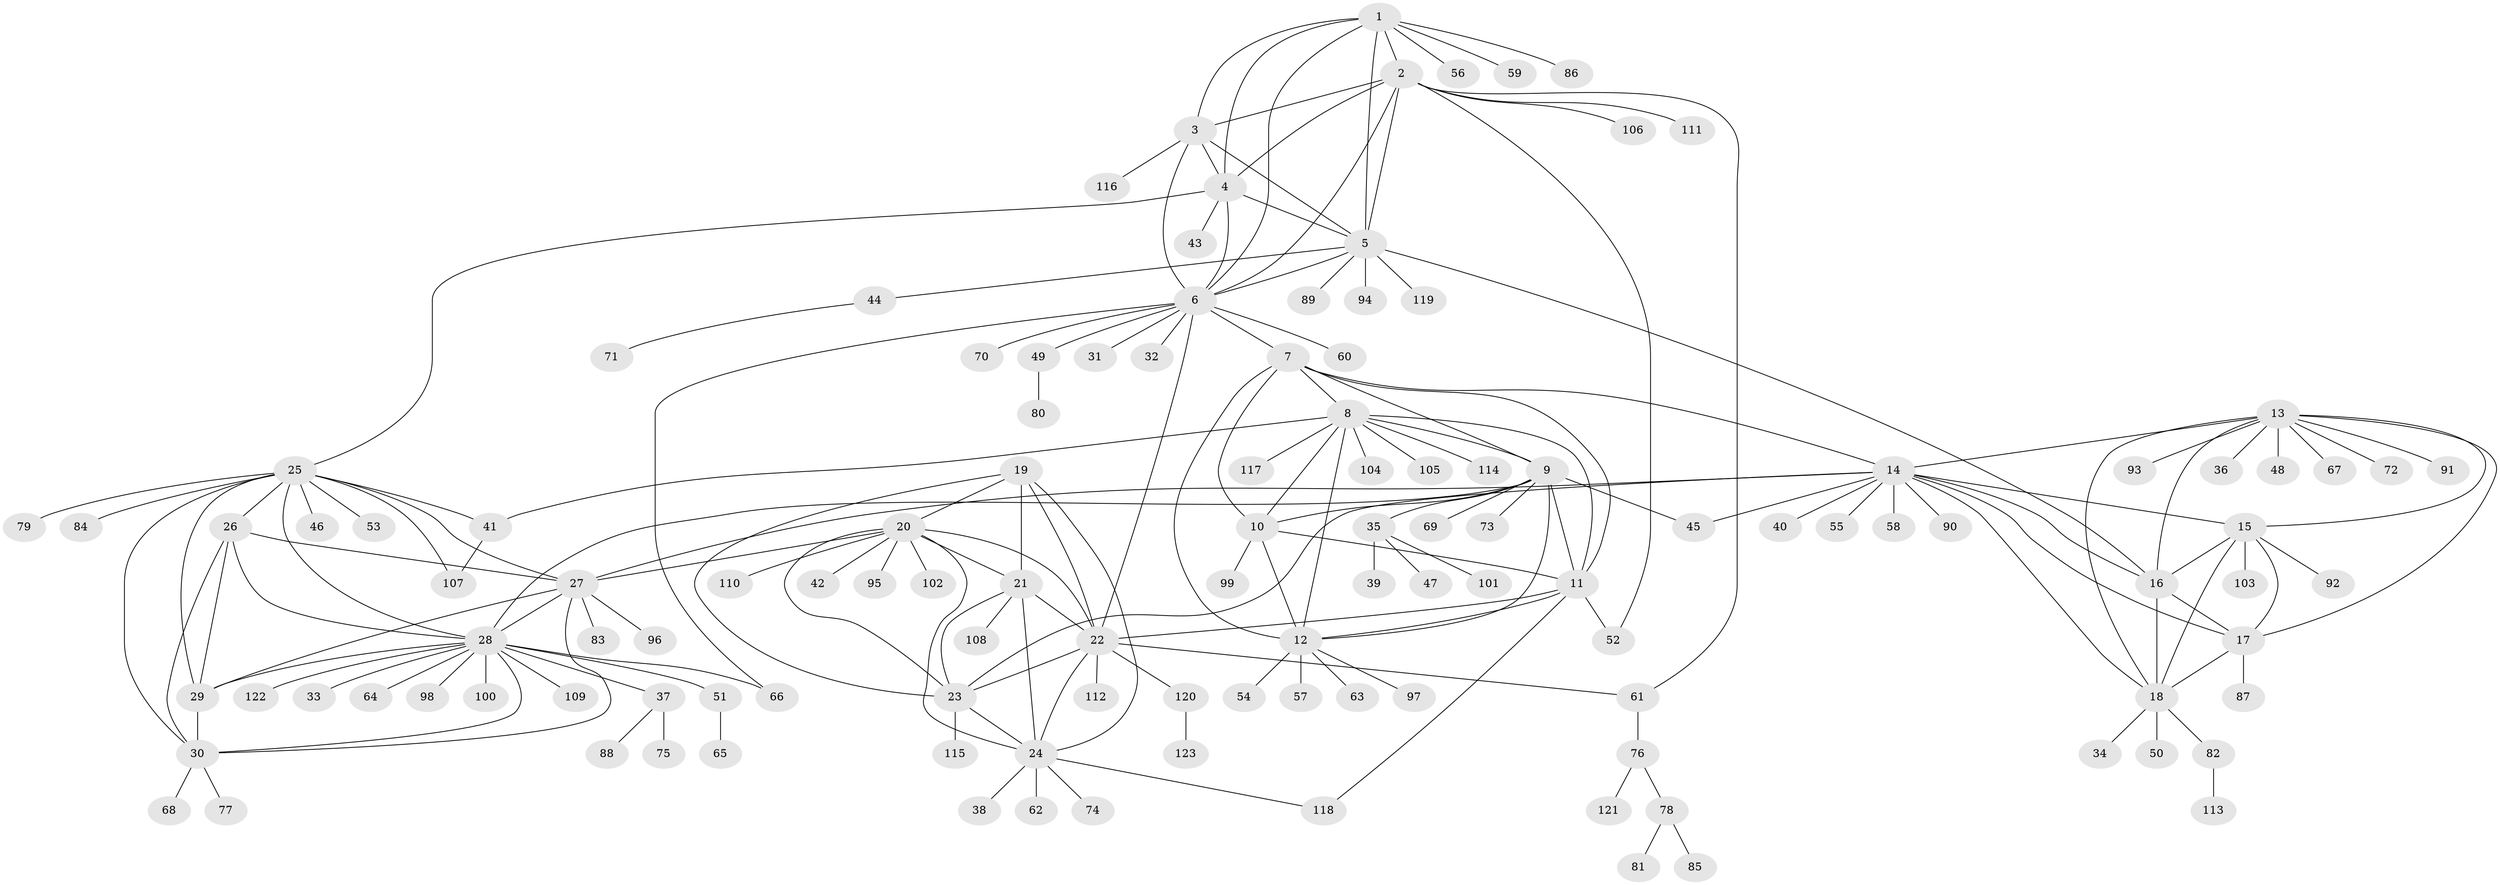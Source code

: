 // coarse degree distribution, {11: 0.013513513513513514, 1: 0.581081081081081, 3: 0.04054054054054054, 8: 0.04054054054054054, 2: 0.0945945945945946, 5: 0.04054054054054054, 7: 0.04054054054054054, 9: 0.013513513513513514, 4: 0.05405405405405406, 10: 0.02702702702702703, 6: 0.04054054054054054, 12: 0.013513513513513514}
// Generated by graph-tools (version 1.1) at 2025/37/03/04/25 23:37:43]
// undirected, 123 vertices, 185 edges
graph export_dot {
  node [color=gray90,style=filled];
  1;
  2;
  3;
  4;
  5;
  6;
  7;
  8;
  9;
  10;
  11;
  12;
  13;
  14;
  15;
  16;
  17;
  18;
  19;
  20;
  21;
  22;
  23;
  24;
  25;
  26;
  27;
  28;
  29;
  30;
  31;
  32;
  33;
  34;
  35;
  36;
  37;
  38;
  39;
  40;
  41;
  42;
  43;
  44;
  45;
  46;
  47;
  48;
  49;
  50;
  51;
  52;
  53;
  54;
  55;
  56;
  57;
  58;
  59;
  60;
  61;
  62;
  63;
  64;
  65;
  66;
  67;
  68;
  69;
  70;
  71;
  72;
  73;
  74;
  75;
  76;
  77;
  78;
  79;
  80;
  81;
  82;
  83;
  84;
  85;
  86;
  87;
  88;
  89;
  90;
  91;
  92;
  93;
  94;
  95;
  96;
  97;
  98;
  99;
  100;
  101;
  102;
  103;
  104;
  105;
  106;
  107;
  108;
  109;
  110;
  111;
  112;
  113;
  114;
  115;
  116;
  117;
  118;
  119;
  120;
  121;
  122;
  123;
  1 -- 2;
  1 -- 3;
  1 -- 4;
  1 -- 5;
  1 -- 6;
  1 -- 56;
  1 -- 59;
  1 -- 86;
  2 -- 3;
  2 -- 4;
  2 -- 5;
  2 -- 6;
  2 -- 52;
  2 -- 61;
  2 -- 106;
  2 -- 111;
  3 -- 4;
  3 -- 5;
  3 -- 6;
  3 -- 116;
  4 -- 5;
  4 -- 6;
  4 -- 25;
  4 -- 43;
  5 -- 6;
  5 -- 16;
  5 -- 44;
  5 -- 89;
  5 -- 94;
  5 -- 119;
  6 -- 7;
  6 -- 22;
  6 -- 31;
  6 -- 32;
  6 -- 49;
  6 -- 60;
  6 -- 66;
  6 -- 70;
  7 -- 8;
  7 -- 9;
  7 -- 10;
  7 -- 11;
  7 -- 12;
  7 -- 14;
  8 -- 9;
  8 -- 10;
  8 -- 11;
  8 -- 12;
  8 -- 41;
  8 -- 104;
  8 -- 105;
  8 -- 114;
  8 -- 117;
  9 -- 10;
  9 -- 11;
  9 -- 12;
  9 -- 28;
  9 -- 35;
  9 -- 45;
  9 -- 69;
  9 -- 73;
  10 -- 11;
  10 -- 12;
  10 -- 99;
  11 -- 12;
  11 -- 22;
  11 -- 52;
  11 -- 118;
  12 -- 54;
  12 -- 57;
  12 -- 63;
  12 -- 97;
  13 -- 14;
  13 -- 15;
  13 -- 16;
  13 -- 17;
  13 -- 18;
  13 -- 36;
  13 -- 48;
  13 -- 67;
  13 -- 72;
  13 -- 91;
  13 -- 93;
  14 -- 15;
  14 -- 16;
  14 -- 17;
  14 -- 18;
  14 -- 23;
  14 -- 27;
  14 -- 40;
  14 -- 45;
  14 -- 55;
  14 -- 58;
  14 -- 90;
  15 -- 16;
  15 -- 17;
  15 -- 18;
  15 -- 92;
  15 -- 103;
  16 -- 17;
  16 -- 18;
  17 -- 18;
  17 -- 87;
  18 -- 34;
  18 -- 50;
  18 -- 82;
  19 -- 20;
  19 -- 21;
  19 -- 22;
  19 -- 23;
  19 -- 24;
  20 -- 21;
  20 -- 22;
  20 -- 23;
  20 -- 24;
  20 -- 27;
  20 -- 42;
  20 -- 95;
  20 -- 102;
  20 -- 110;
  21 -- 22;
  21 -- 23;
  21 -- 24;
  21 -- 108;
  22 -- 23;
  22 -- 24;
  22 -- 61;
  22 -- 112;
  22 -- 120;
  23 -- 24;
  23 -- 115;
  24 -- 38;
  24 -- 62;
  24 -- 74;
  24 -- 118;
  25 -- 26;
  25 -- 27;
  25 -- 28;
  25 -- 29;
  25 -- 30;
  25 -- 41;
  25 -- 46;
  25 -- 53;
  25 -- 79;
  25 -- 84;
  25 -- 107;
  26 -- 27;
  26 -- 28;
  26 -- 29;
  26 -- 30;
  27 -- 28;
  27 -- 29;
  27 -- 30;
  27 -- 83;
  27 -- 96;
  28 -- 29;
  28 -- 30;
  28 -- 33;
  28 -- 37;
  28 -- 51;
  28 -- 64;
  28 -- 66;
  28 -- 98;
  28 -- 100;
  28 -- 109;
  28 -- 122;
  29 -- 30;
  30 -- 68;
  30 -- 77;
  35 -- 39;
  35 -- 47;
  35 -- 101;
  37 -- 75;
  37 -- 88;
  41 -- 107;
  44 -- 71;
  49 -- 80;
  51 -- 65;
  61 -- 76;
  76 -- 78;
  76 -- 121;
  78 -- 81;
  78 -- 85;
  82 -- 113;
  120 -- 123;
}
